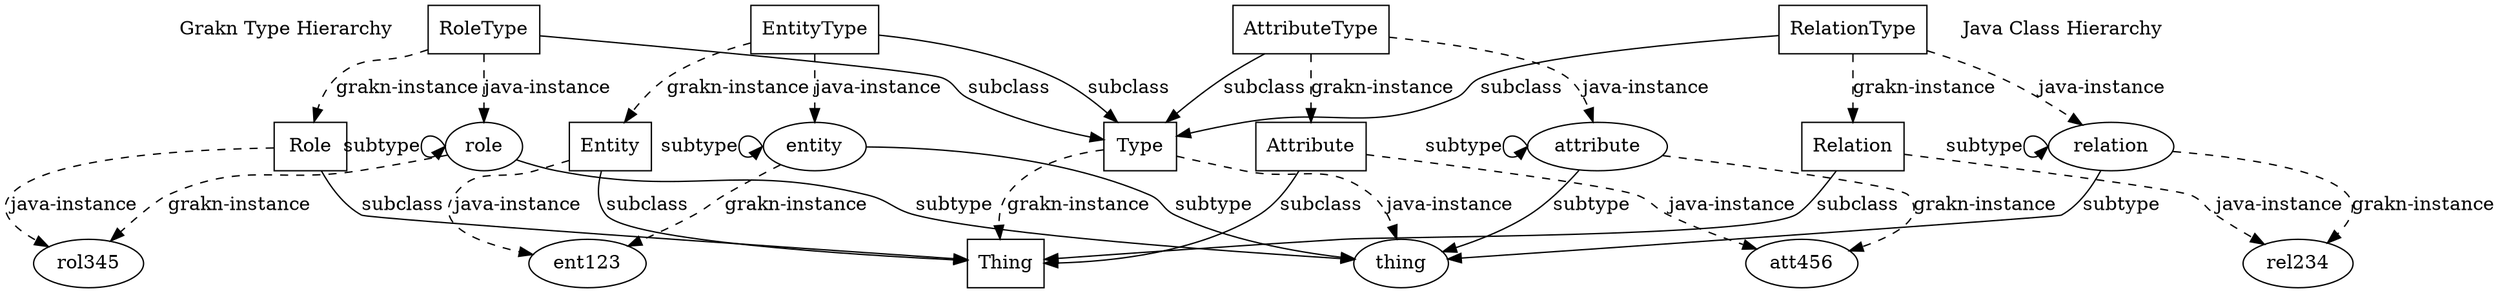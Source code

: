 digraph hypergraph {
    graph [splines = true]

    {
        GRAKN_HIERARCHY [shape = none, label = "Grakn Type Hierarchy", pos = "3,7.25!"]
        node [shape = ellipse]

        {
            GRAKN_THING [label = "thing", pos = "3,6.5!"]
            GRAKN_ENTITY [label = "entity", pos = "0,4.0!"]
            GRAKN_RELATION [label = "relation", pos = "2,4.5!"]
            GRAKN_ROLE [label = "role", pos = "4,5!"]
            GRAKN_ATTRIBUTE [label = "attribute", pos = "6,5.5!"]

        }
        {
            GRAKN_ENT123 [label = "ent123", pos = "0,0!"]
            GRAKN_REL234 [label = "rel234", pos = "2,0.5!"]
            GRAKN_ROL345 [label = "rol345", pos = "4,1!"]
            GRAKN_ATT456 [label = "att456", pos = "6,1.5!"]
        }

        GRAKN_ENTITY -> GRAKN_THING [label = "subtype"]
        GRAKN_ENTITY:w -> GRAKN_ENTITY:w [label = "subtype"]
        GRAKN_RELATION -> GRAKN_THING [label = "subtype"]
        GRAKN_RELATION:w -> GRAKN_RELATION:w [label = "subtype"]
        GRAKN_ROLE -> GRAKN_THING [label = "subtype"]
        GRAKN_ROLE:w -> GRAKN_ROLE:w [label = "subtype"]
        GRAKN_ATTRIBUTE -> GRAKN_THING [label = "subtype"]
        GRAKN_ATTRIBUTE:w -> GRAKN_ATTRIBUTE:w [label = "subtype"]

        {
            edge [style = dashed]
            GRAKN_ENTITY -> GRAKN_ENT123 [label = "grakn-instance"]
            GRAKN_RELATION -> GRAKN_REL234 [label = "grakn-instance"]
            GRAKN_ROLE -> GRAKN_ROL345 [label = "grakn-instance"]
            GRAKN_ATTRIBUTE -> GRAKN_ATT456 [label = "grakn-instance"]
        }
    }

    {
        JAVA_HIERARCHY [shape = "none", label = "Java Class Hierarchy", pos = "11,7.25!"]
        node [shape = rectangle]

        {
            JAVA_TYPE [label = "Type", pos = "11,6.5!"]
            JAVA_ATTRIBUTE_TYPE [label = "AttributeType", pos = "8,5.5!"]
            JAVA_ROLE_TYPE [label = "RoleType", pos = "10,5!"]
            JAVA_RELATION_TYPE [label = "RelationType", pos = "12,4.5!"]
            JAVA_ENTITY_TYPE [label = "EntityType", pos = "14,4!"]
        }
        {
            JAVA_THING [label = "Thing", pos = "11,2.5!"]
            JAVA_ATTRIBUTE [label = "Attribute", pos = "8,1.5!"]
            JAVA_ROLE [label = "Role", pos = "10,1!"]
            JAVA_RELATION [label = "Relation", pos = "12,0.5!"]
            JAVA_ENTITY [label = "Entity", pos = "14,0!"]
        }

        JAVA_ENTITY_TYPE -> JAVA_TYPE [label = "subclass"]
        JAVA_RELATION_TYPE -> JAVA_TYPE [label = "subclass"]
        JAVA_ROLE_TYPE -> JAVA_TYPE [label = "subclass"]
        JAVA_ATTRIBUTE_TYPE -> JAVA_TYPE [label = "subclass"]

        JAVA_ENTITY -> JAVA_THING [label = "subclass"]
        JAVA_RELATION -> JAVA_THING [label = "subclass"]
        JAVA_ROLE -> JAVA_THING [label = "subclass"]
        JAVA_ATTRIBUTE -> JAVA_THING [label = "subclass"]

        {
            edge [style = dashed]
            JAVA_TYPE -> JAVA_THING [label = "grakn-instance"]
            JAVA_ENTITY_TYPE -> JAVA_ENTITY [label = "grakn-instance"]
            JAVA_RELATION_TYPE -> JAVA_RELATION [label = "grakn-instance"]
            JAVA_ROLE_TYPE -> JAVA_ROLE [label = "grakn-instance"]
            JAVA_ATTRIBUTE_TYPE -> JAVA_ATTRIBUTE [label = "grakn-instance"]
        }
    }

    {
        edge [style = dashed]

        JAVA_TYPE -> GRAKN_THING [label = "java-instance"]
        JAVA_ENTITY_TYPE -> GRAKN_ENTITY [label = "java-instance"]
        JAVA_RELATION_TYPE -> GRAKN_RELATION [label = "java-instance"]
        JAVA_ROLE_TYPE -> GRAKN_ROLE [label = "java-instance"]
        JAVA_ATTRIBUTE_TYPE -> GRAKN_ATTRIBUTE [label = "java-instance"]

        JAVA_ENTITY -> GRAKN_ENT123 [label = "java-instance"]
        JAVA_RELATION -> GRAKN_REL234 [label = "java-instance"]
        JAVA_ROLE -> GRAKN_ROL345 [label = "java-instance"]
        JAVA_ATTRIBUTE -> GRAKN_ATT456 [label = "java-instance"]
    }
}